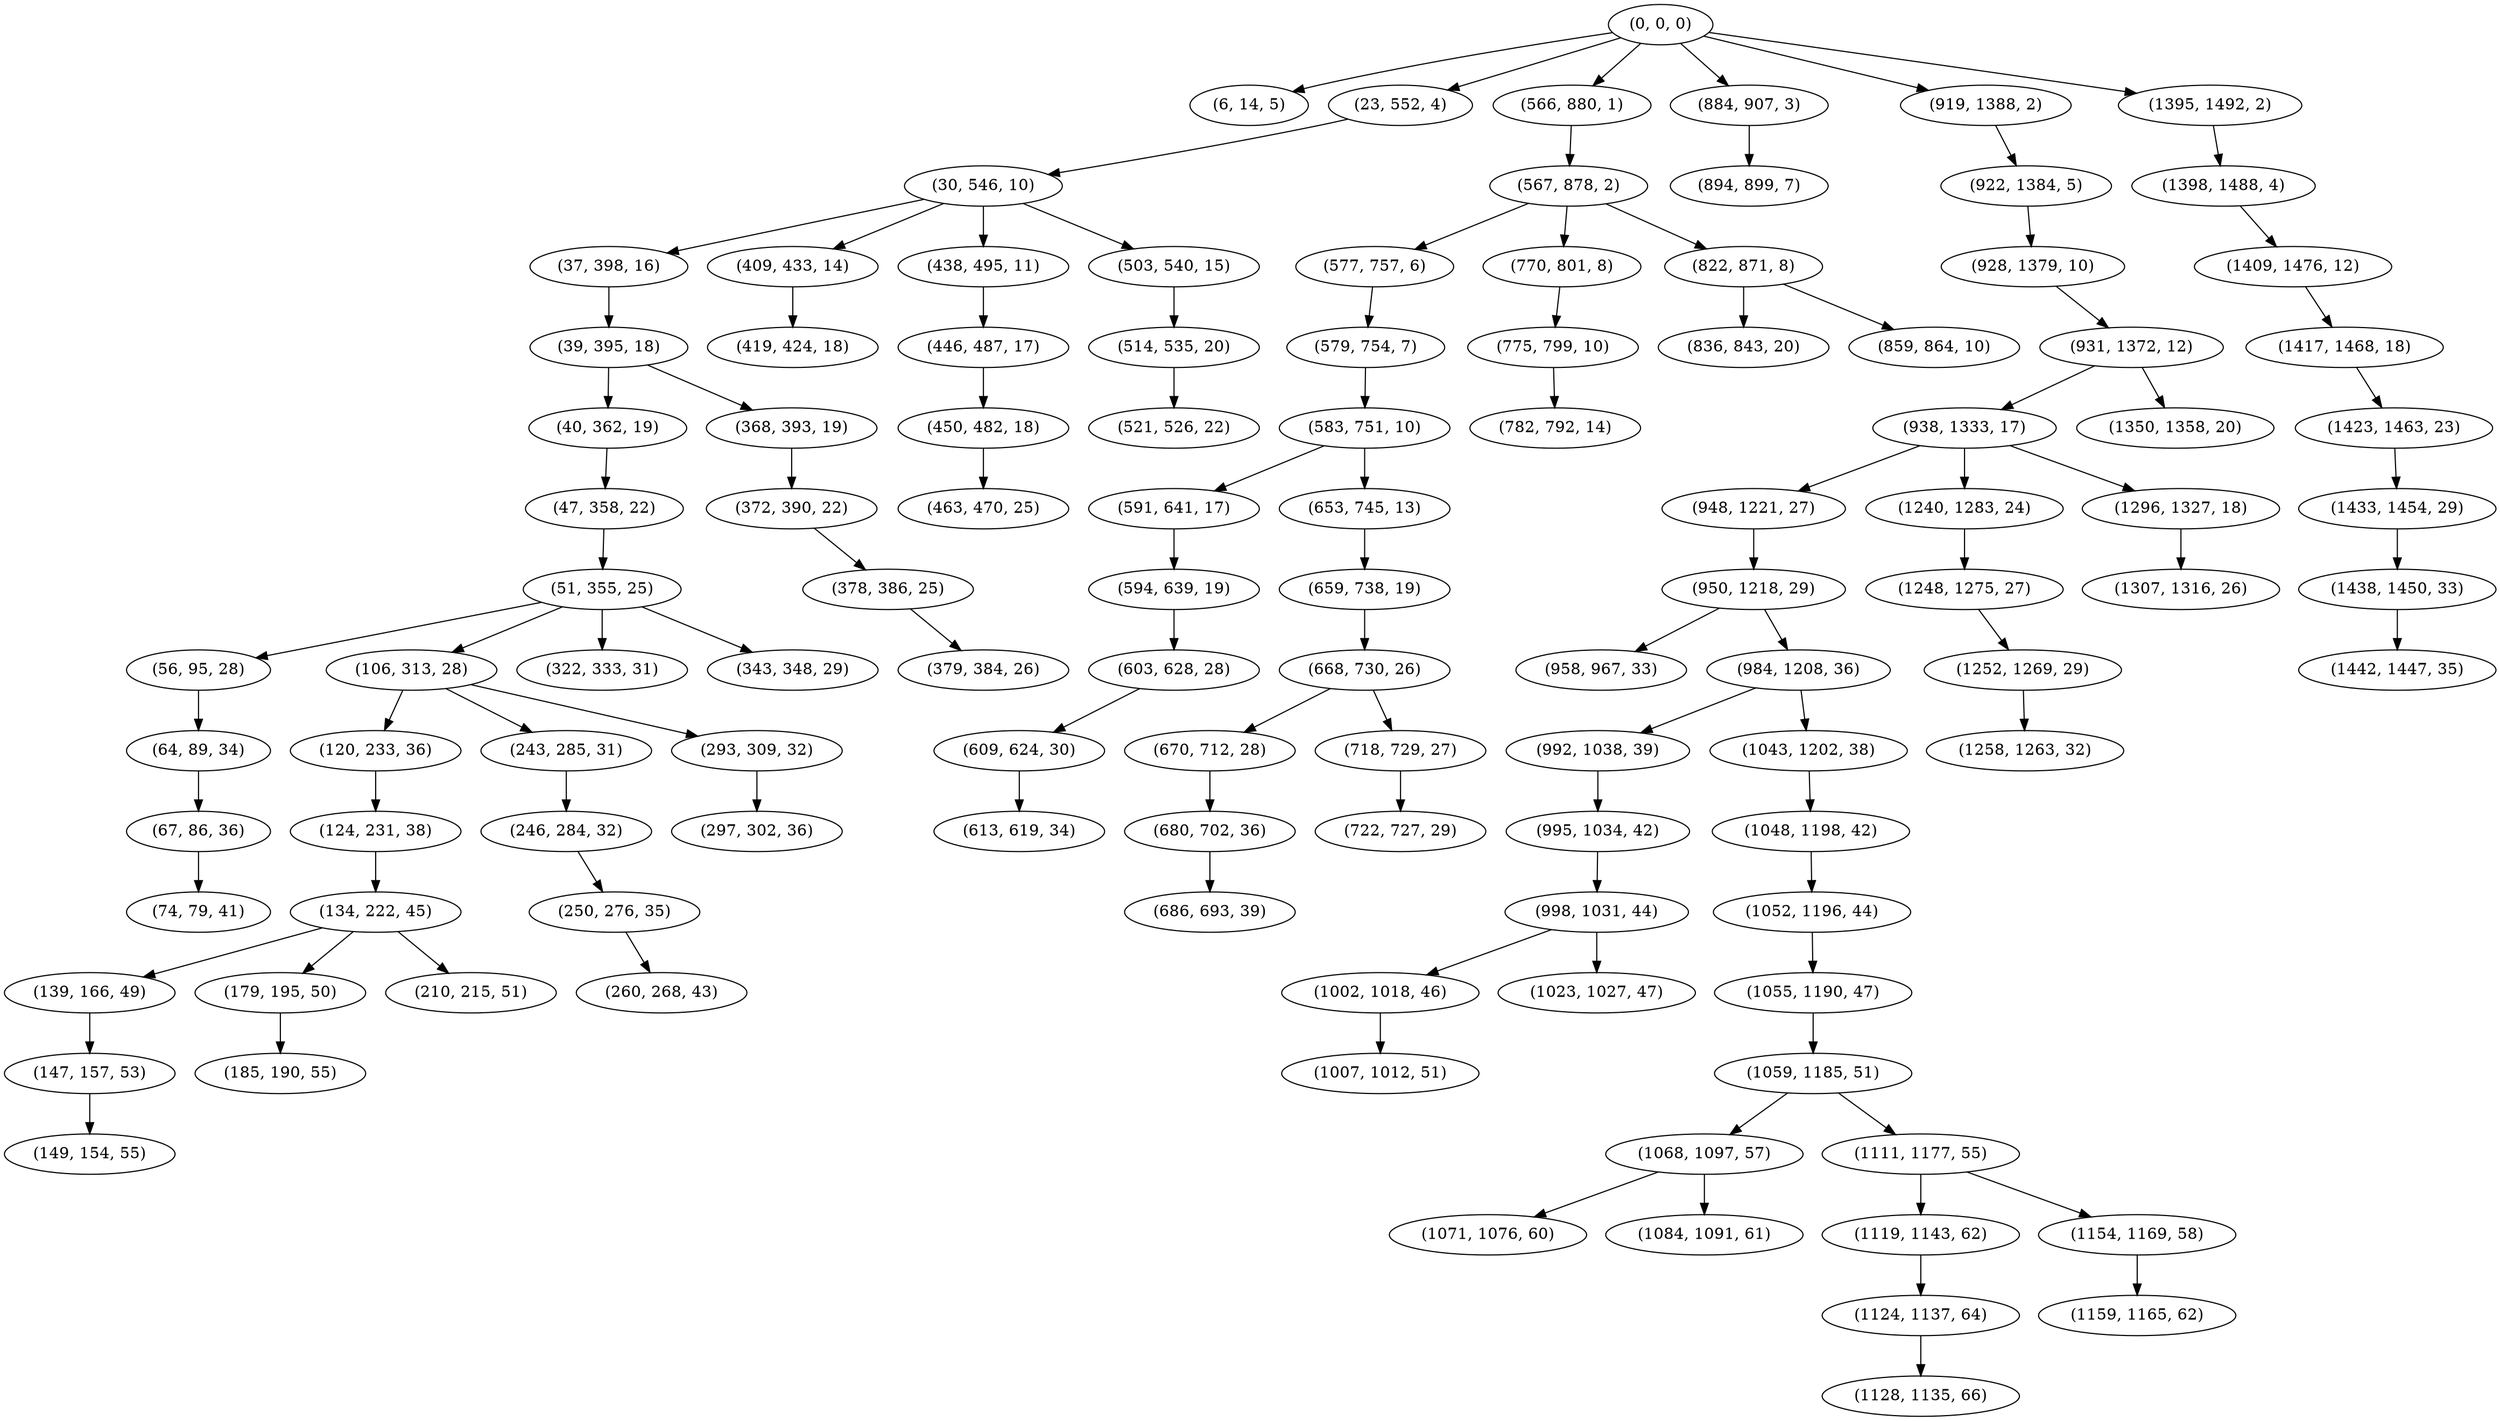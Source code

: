 digraph tree {
    "(0, 0, 0)";
    "(6, 14, 5)";
    "(23, 552, 4)";
    "(30, 546, 10)";
    "(37, 398, 16)";
    "(39, 395, 18)";
    "(40, 362, 19)";
    "(47, 358, 22)";
    "(51, 355, 25)";
    "(56, 95, 28)";
    "(64, 89, 34)";
    "(67, 86, 36)";
    "(74, 79, 41)";
    "(106, 313, 28)";
    "(120, 233, 36)";
    "(124, 231, 38)";
    "(134, 222, 45)";
    "(139, 166, 49)";
    "(147, 157, 53)";
    "(149, 154, 55)";
    "(179, 195, 50)";
    "(185, 190, 55)";
    "(210, 215, 51)";
    "(243, 285, 31)";
    "(246, 284, 32)";
    "(250, 276, 35)";
    "(260, 268, 43)";
    "(293, 309, 32)";
    "(297, 302, 36)";
    "(322, 333, 31)";
    "(343, 348, 29)";
    "(368, 393, 19)";
    "(372, 390, 22)";
    "(378, 386, 25)";
    "(379, 384, 26)";
    "(409, 433, 14)";
    "(419, 424, 18)";
    "(438, 495, 11)";
    "(446, 487, 17)";
    "(450, 482, 18)";
    "(463, 470, 25)";
    "(503, 540, 15)";
    "(514, 535, 20)";
    "(521, 526, 22)";
    "(566, 880, 1)";
    "(567, 878, 2)";
    "(577, 757, 6)";
    "(579, 754, 7)";
    "(583, 751, 10)";
    "(591, 641, 17)";
    "(594, 639, 19)";
    "(603, 628, 28)";
    "(609, 624, 30)";
    "(613, 619, 34)";
    "(653, 745, 13)";
    "(659, 738, 19)";
    "(668, 730, 26)";
    "(670, 712, 28)";
    "(680, 702, 36)";
    "(686, 693, 39)";
    "(718, 729, 27)";
    "(722, 727, 29)";
    "(770, 801, 8)";
    "(775, 799, 10)";
    "(782, 792, 14)";
    "(822, 871, 8)";
    "(836, 843, 20)";
    "(859, 864, 10)";
    "(884, 907, 3)";
    "(894, 899, 7)";
    "(919, 1388, 2)";
    "(922, 1384, 5)";
    "(928, 1379, 10)";
    "(931, 1372, 12)";
    "(938, 1333, 17)";
    "(948, 1221, 27)";
    "(950, 1218, 29)";
    "(958, 967, 33)";
    "(984, 1208, 36)";
    "(992, 1038, 39)";
    "(995, 1034, 42)";
    "(998, 1031, 44)";
    "(1002, 1018, 46)";
    "(1007, 1012, 51)";
    "(1023, 1027, 47)";
    "(1043, 1202, 38)";
    "(1048, 1198, 42)";
    "(1052, 1196, 44)";
    "(1055, 1190, 47)";
    "(1059, 1185, 51)";
    "(1068, 1097, 57)";
    "(1071, 1076, 60)";
    "(1084, 1091, 61)";
    "(1111, 1177, 55)";
    "(1119, 1143, 62)";
    "(1124, 1137, 64)";
    "(1128, 1135, 66)";
    "(1154, 1169, 58)";
    "(1159, 1165, 62)";
    "(1240, 1283, 24)";
    "(1248, 1275, 27)";
    "(1252, 1269, 29)";
    "(1258, 1263, 32)";
    "(1296, 1327, 18)";
    "(1307, 1316, 26)";
    "(1350, 1358, 20)";
    "(1395, 1492, 2)";
    "(1398, 1488, 4)";
    "(1409, 1476, 12)";
    "(1417, 1468, 18)";
    "(1423, 1463, 23)";
    "(1433, 1454, 29)";
    "(1438, 1450, 33)";
    "(1442, 1447, 35)";
    "(0, 0, 0)" -> "(6, 14, 5)";
    "(0, 0, 0)" -> "(23, 552, 4)";
    "(0, 0, 0)" -> "(566, 880, 1)";
    "(0, 0, 0)" -> "(884, 907, 3)";
    "(0, 0, 0)" -> "(919, 1388, 2)";
    "(0, 0, 0)" -> "(1395, 1492, 2)";
    "(23, 552, 4)" -> "(30, 546, 10)";
    "(30, 546, 10)" -> "(37, 398, 16)";
    "(30, 546, 10)" -> "(409, 433, 14)";
    "(30, 546, 10)" -> "(438, 495, 11)";
    "(30, 546, 10)" -> "(503, 540, 15)";
    "(37, 398, 16)" -> "(39, 395, 18)";
    "(39, 395, 18)" -> "(40, 362, 19)";
    "(39, 395, 18)" -> "(368, 393, 19)";
    "(40, 362, 19)" -> "(47, 358, 22)";
    "(47, 358, 22)" -> "(51, 355, 25)";
    "(51, 355, 25)" -> "(56, 95, 28)";
    "(51, 355, 25)" -> "(106, 313, 28)";
    "(51, 355, 25)" -> "(322, 333, 31)";
    "(51, 355, 25)" -> "(343, 348, 29)";
    "(56, 95, 28)" -> "(64, 89, 34)";
    "(64, 89, 34)" -> "(67, 86, 36)";
    "(67, 86, 36)" -> "(74, 79, 41)";
    "(106, 313, 28)" -> "(120, 233, 36)";
    "(106, 313, 28)" -> "(243, 285, 31)";
    "(106, 313, 28)" -> "(293, 309, 32)";
    "(120, 233, 36)" -> "(124, 231, 38)";
    "(124, 231, 38)" -> "(134, 222, 45)";
    "(134, 222, 45)" -> "(139, 166, 49)";
    "(134, 222, 45)" -> "(179, 195, 50)";
    "(134, 222, 45)" -> "(210, 215, 51)";
    "(139, 166, 49)" -> "(147, 157, 53)";
    "(147, 157, 53)" -> "(149, 154, 55)";
    "(179, 195, 50)" -> "(185, 190, 55)";
    "(243, 285, 31)" -> "(246, 284, 32)";
    "(246, 284, 32)" -> "(250, 276, 35)";
    "(250, 276, 35)" -> "(260, 268, 43)";
    "(293, 309, 32)" -> "(297, 302, 36)";
    "(368, 393, 19)" -> "(372, 390, 22)";
    "(372, 390, 22)" -> "(378, 386, 25)";
    "(378, 386, 25)" -> "(379, 384, 26)";
    "(409, 433, 14)" -> "(419, 424, 18)";
    "(438, 495, 11)" -> "(446, 487, 17)";
    "(446, 487, 17)" -> "(450, 482, 18)";
    "(450, 482, 18)" -> "(463, 470, 25)";
    "(503, 540, 15)" -> "(514, 535, 20)";
    "(514, 535, 20)" -> "(521, 526, 22)";
    "(566, 880, 1)" -> "(567, 878, 2)";
    "(567, 878, 2)" -> "(577, 757, 6)";
    "(567, 878, 2)" -> "(770, 801, 8)";
    "(567, 878, 2)" -> "(822, 871, 8)";
    "(577, 757, 6)" -> "(579, 754, 7)";
    "(579, 754, 7)" -> "(583, 751, 10)";
    "(583, 751, 10)" -> "(591, 641, 17)";
    "(583, 751, 10)" -> "(653, 745, 13)";
    "(591, 641, 17)" -> "(594, 639, 19)";
    "(594, 639, 19)" -> "(603, 628, 28)";
    "(603, 628, 28)" -> "(609, 624, 30)";
    "(609, 624, 30)" -> "(613, 619, 34)";
    "(653, 745, 13)" -> "(659, 738, 19)";
    "(659, 738, 19)" -> "(668, 730, 26)";
    "(668, 730, 26)" -> "(670, 712, 28)";
    "(668, 730, 26)" -> "(718, 729, 27)";
    "(670, 712, 28)" -> "(680, 702, 36)";
    "(680, 702, 36)" -> "(686, 693, 39)";
    "(718, 729, 27)" -> "(722, 727, 29)";
    "(770, 801, 8)" -> "(775, 799, 10)";
    "(775, 799, 10)" -> "(782, 792, 14)";
    "(822, 871, 8)" -> "(836, 843, 20)";
    "(822, 871, 8)" -> "(859, 864, 10)";
    "(884, 907, 3)" -> "(894, 899, 7)";
    "(919, 1388, 2)" -> "(922, 1384, 5)";
    "(922, 1384, 5)" -> "(928, 1379, 10)";
    "(928, 1379, 10)" -> "(931, 1372, 12)";
    "(931, 1372, 12)" -> "(938, 1333, 17)";
    "(931, 1372, 12)" -> "(1350, 1358, 20)";
    "(938, 1333, 17)" -> "(948, 1221, 27)";
    "(938, 1333, 17)" -> "(1240, 1283, 24)";
    "(938, 1333, 17)" -> "(1296, 1327, 18)";
    "(948, 1221, 27)" -> "(950, 1218, 29)";
    "(950, 1218, 29)" -> "(958, 967, 33)";
    "(950, 1218, 29)" -> "(984, 1208, 36)";
    "(984, 1208, 36)" -> "(992, 1038, 39)";
    "(984, 1208, 36)" -> "(1043, 1202, 38)";
    "(992, 1038, 39)" -> "(995, 1034, 42)";
    "(995, 1034, 42)" -> "(998, 1031, 44)";
    "(998, 1031, 44)" -> "(1002, 1018, 46)";
    "(998, 1031, 44)" -> "(1023, 1027, 47)";
    "(1002, 1018, 46)" -> "(1007, 1012, 51)";
    "(1043, 1202, 38)" -> "(1048, 1198, 42)";
    "(1048, 1198, 42)" -> "(1052, 1196, 44)";
    "(1052, 1196, 44)" -> "(1055, 1190, 47)";
    "(1055, 1190, 47)" -> "(1059, 1185, 51)";
    "(1059, 1185, 51)" -> "(1068, 1097, 57)";
    "(1059, 1185, 51)" -> "(1111, 1177, 55)";
    "(1068, 1097, 57)" -> "(1071, 1076, 60)";
    "(1068, 1097, 57)" -> "(1084, 1091, 61)";
    "(1111, 1177, 55)" -> "(1119, 1143, 62)";
    "(1111, 1177, 55)" -> "(1154, 1169, 58)";
    "(1119, 1143, 62)" -> "(1124, 1137, 64)";
    "(1124, 1137, 64)" -> "(1128, 1135, 66)";
    "(1154, 1169, 58)" -> "(1159, 1165, 62)";
    "(1240, 1283, 24)" -> "(1248, 1275, 27)";
    "(1248, 1275, 27)" -> "(1252, 1269, 29)";
    "(1252, 1269, 29)" -> "(1258, 1263, 32)";
    "(1296, 1327, 18)" -> "(1307, 1316, 26)";
    "(1395, 1492, 2)" -> "(1398, 1488, 4)";
    "(1398, 1488, 4)" -> "(1409, 1476, 12)";
    "(1409, 1476, 12)" -> "(1417, 1468, 18)";
    "(1417, 1468, 18)" -> "(1423, 1463, 23)";
    "(1423, 1463, 23)" -> "(1433, 1454, 29)";
    "(1433, 1454, 29)" -> "(1438, 1450, 33)";
    "(1438, 1450, 33)" -> "(1442, 1447, 35)";
}
